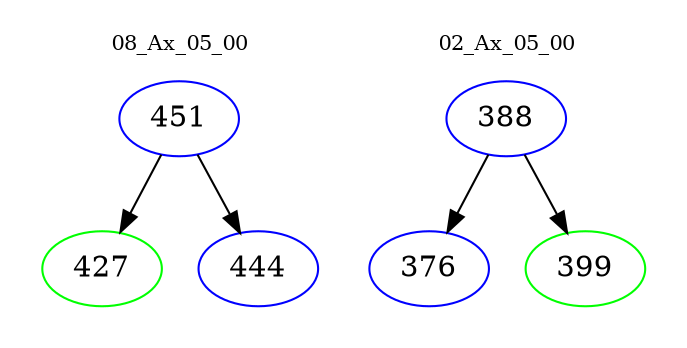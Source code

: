 digraph{
subgraph cluster_0 {
color = white
label = "08_Ax_05_00";
fontsize=10;
T0_451 [label="451", color="blue"]
T0_451 -> T0_427 [color="black"]
T0_427 [label="427", color="green"]
T0_451 -> T0_444 [color="black"]
T0_444 [label="444", color="blue"]
}
subgraph cluster_1 {
color = white
label = "02_Ax_05_00";
fontsize=10;
T1_388 [label="388", color="blue"]
T1_388 -> T1_376 [color="black"]
T1_376 [label="376", color="blue"]
T1_388 -> T1_399 [color="black"]
T1_399 [label="399", color="green"]
}
}
